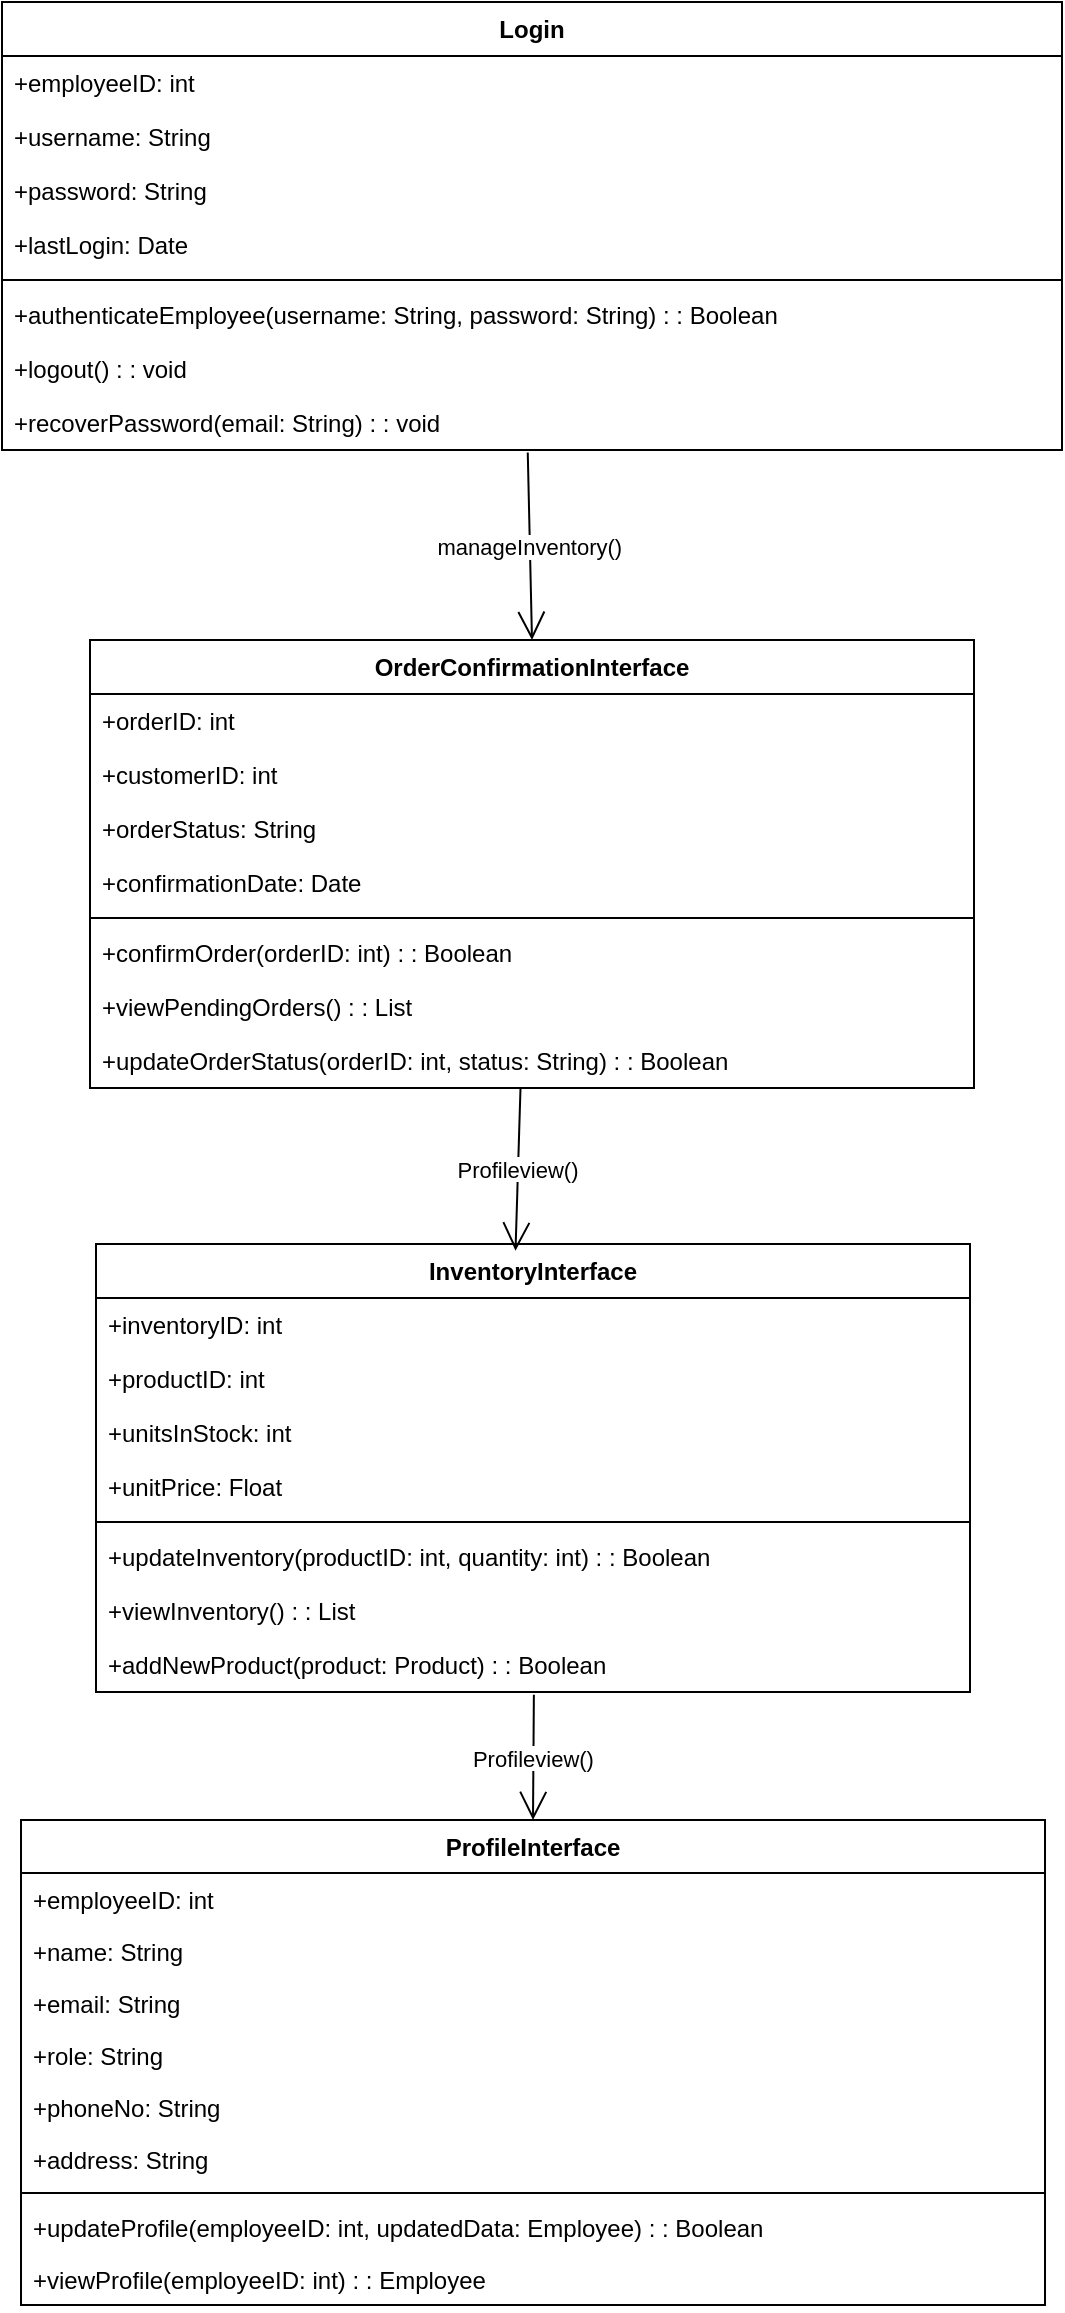 <mxfile version="24.8.4">
  <diagram name="Page-1" id="7-TlKGrceGdzdXHDfbEn">
    <mxGraphModel dx="1715" dy="768" grid="1" gridSize="10" guides="1" tooltips="1" connect="1" arrows="1" fold="1" page="1" pageScale="1" pageWidth="850" pageHeight="1100" math="0" shadow="0">
      <root>
        <mxCell id="0" />
        <mxCell id="1" parent="0" />
        <mxCell id="9MxhsOEDiIzJ2YnGOzbc-1" value="Login" style="swimlane;fontStyle=1;align=center;verticalAlign=top;childLayout=stackLayout;horizontal=1;startSize=27.025;horizontalStack=0;resizeParent=1;resizeParentMax=0;resizeLast=0;collapsible=0;marginBottom=0;" parent="1" vertex="1">
          <mxGeometry x="20" y="31" width="530" height="224.025" as="geometry" />
        </mxCell>
        <mxCell id="9MxhsOEDiIzJ2YnGOzbc-2" value="+employeeID: int" style="text;strokeColor=none;fillColor=none;align=left;verticalAlign=top;spacingLeft=4;spacingRight=4;overflow=hidden;rotatable=0;points=[[0,0.5],[1,0.5]];portConstraint=eastwest;" parent="9MxhsOEDiIzJ2YnGOzbc-1" vertex="1">
          <mxGeometry y="27.025" width="530" height="27" as="geometry" />
        </mxCell>
        <mxCell id="9MxhsOEDiIzJ2YnGOzbc-3" value="+username: String" style="text;strokeColor=none;fillColor=none;align=left;verticalAlign=top;spacingLeft=4;spacingRight=4;overflow=hidden;rotatable=0;points=[[0,0.5],[1,0.5]];portConstraint=eastwest;" parent="9MxhsOEDiIzJ2YnGOzbc-1" vertex="1">
          <mxGeometry y="54.025" width="530" height="27" as="geometry" />
        </mxCell>
        <mxCell id="9MxhsOEDiIzJ2YnGOzbc-4" value="+password: String" style="text;strokeColor=none;fillColor=none;align=left;verticalAlign=top;spacingLeft=4;spacingRight=4;overflow=hidden;rotatable=0;points=[[0,0.5],[1,0.5]];portConstraint=eastwest;" parent="9MxhsOEDiIzJ2YnGOzbc-1" vertex="1">
          <mxGeometry y="81.025" width="530" height="27" as="geometry" />
        </mxCell>
        <mxCell id="9MxhsOEDiIzJ2YnGOzbc-5" value="+lastLogin: Date" style="text;strokeColor=none;fillColor=none;align=left;verticalAlign=top;spacingLeft=4;spacingRight=4;overflow=hidden;rotatable=0;points=[[0,0.5],[1,0.5]];portConstraint=eastwest;" parent="9MxhsOEDiIzJ2YnGOzbc-1" vertex="1">
          <mxGeometry y="108.025" width="530" height="27" as="geometry" />
        </mxCell>
        <mxCell id="9MxhsOEDiIzJ2YnGOzbc-6" style="line;strokeWidth=1;fillColor=none;align=left;verticalAlign=middle;spacingTop=-1;spacingLeft=3;spacingRight=3;rotatable=0;labelPosition=right;points=[];portConstraint=eastwest;strokeColor=inherit;" parent="9MxhsOEDiIzJ2YnGOzbc-1" vertex="1">
          <mxGeometry y="135.025" width="530" height="8" as="geometry" />
        </mxCell>
        <mxCell id="9MxhsOEDiIzJ2YnGOzbc-7" value="+authenticateEmployee(username: String, password: String) : : Boolean" style="text;strokeColor=none;fillColor=none;align=left;verticalAlign=top;spacingLeft=4;spacingRight=4;overflow=hidden;rotatable=0;points=[[0,0.5],[1,0.5]];portConstraint=eastwest;" parent="9MxhsOEDiIzJ2YnGOzbc-1" vertex="1">
          <mxGeometry y="143.025" width="530" height="27" as="geometry" />
        </mxCell>
        <mxCell id="9MxhsOEDiIzJ2YnGOzbc-8" value="+logout() : : void" style="text;strokeColor=none;fillColor=none;align=left;verticalAlign=top;spacingLeft=4;spacingRight=4;overflow=hidden;rotatable=0;points=[[0,0.5],[1,0.5]];portConstraint=eastwest;" parent="9MxhsOEDiIzJ2YnGOzbc-1" vertex="1">
          <mxGeometry y="170.025" width="530" height="27" as="geometry" />
        </mxCell>
        <mxCell id="9MxhsOEDiIzJ2YnGOzbc-9" value="+recoverPassword(email: String) : : void" style="text;strokeColor=none;fillColor=none;align=left;verticalAlign=top;spacingLeft=4;spacingRight=4;overflow=hidden;rotatable=0;points=[[0,0.5],[1,0.5]];portConstraint=eastwest;" parent="9MxhsOEDiIzJ2YnGOzbc-1" vertex="1">
          <mxGeometry y="197.025" width="530" height="27" as="geometry" />
        </mxCell>
        <mxCell id="9MxhsOEDiIzJ2YnGOzbc-10" value="ProfileInterface" style="swimlane;fontStyle=1;align=center;verticalAlign=top;childLayout=stackLayout;horizontal=1;startSize=26.467;horizontalStack=0;resizeParent=1;resizeParentMax=0;resizeLast=0;collapsible=0;marginBottom=0;" parent="1" vertex="1">
          <mxGeometry x="29.5" y="940" width="512" height="242.467" as="geometry" />
        </mxCell>
        <mxCell id="9MxhsOEDiIzJ2YnGOzbc-11" value="+employeeID: int" style="text;strokeColor=none;fillColor=none;align=left;verticalAlign=top;spacingLeft=4;spacingRight=4;overflow=hidden;rotatable=0;points=[[0,0.5],[1,0.5]];portConstraint=eastwest;" parent="9MxhsOEDiIzJ2YnGOzbc-10" vertex="1">
          <mxGeometry y="26.467" width="512" height="26" as="geometry" />
        </mxCell>
        <mxCell id="9MxhsOEDiIzJ2YnGOzbc-12" value="+name: String" style="text;strokeColor=none;fillColor=none;align=left;verticalAlign=top;spacingLeft=4;spacingRight=4;overflow=hidden;rotatable=0;points=[[0,0.5],[1,0.5]];portConstraint=eastwest;" parent="9MxhsOEDiIzJ2YnGOzbc-10" vertex="1">
          <mxGeometry y="52.467" width="512" height="26" as="geometry" />
        </mxCell>
        <mxCell id="9MxhsOEDiIzJ2YnGOzbc-13" value="+email: String" style="text;strokeColor=none;fillColor=none;align=left;verticalAlign=top;spacingLeft=4;spacingRight=4;overflow=hidden;rotatable=0;points=[[0,0.5],[1,0.5]];portConstraint=eastwest;" parent="9MxhsOEDiIzJ2YnGOzbc-10" vertex="1">
          <mxGeometry y="78.467" width="512" height="26" as="geometry" />
        </mxCell>
        <mxCell id="9MxhsOEDiIzJ2YnGOzbc-14" value="+role: String" style="text;strokeColor=none;fillColor=none;align=left;verticalAlign=top;spacingLeft=4;spacingRight=4;overflow=hidden;rotatable=0;points=[[0,0.5],[1,0.5]];portConstraint=eastwest;" parent="9MxhsOEDiIzJ2YnGOzbc-10" vertex="1">
          <mxGeometry y="104.467" width="512" height="26" as="geometry" />
        </mxCell>
        <mxCell id="9MxhsOEDiIzJ2YnGOzbc-15" value="+phoneNo: String" style="text;strokeColor=none;fillColor=none;align=left;verticalAlign=top;spacingLeft=4;spacingRight=4;overflow=hidden;rotatable=0;points=[[0,0.5],[1,0.5]];portConstraint=eastwest;" parent="9MxhsOEDiIzJ2YnGOzbc-10" vertex="1">
          <mxGeometry y="130.467" width="512" height="26" as="geometry" />
        </mxCell>
        <mxCell id="9MxhsOEDiIzJ2YnGOzbc-16" value="+address: String" style="text;strokeColor=none;fillColor=none;align=left;verticalAlign=top;spacingLeft=4;spacingRight=4;overflow=hidden;rotatable=0;points=[[0,0.5],[1,0.5]];portConstraint=eastwest;" parent="9MxhsOEDiIzJ2YnGOzbc-10" vertex="1">
          <mxGeometry y="156.467" width="512" height="26" as="geometry" />
        </mxCell>
        <mxCell id="9MxhsOEDiIzJ2YnGOzbc-17" style="line;strokeWidth=1;fillColor=none;align=left;verticalAlign=middle;spacingTop=-1;spacingLeft=3;spacingRight=3;rotatable=0;labelPosition=right;points=[];portConstraint=eastwest;strokeColor=inherit;" parent="9MxhsOEDiIzJ2YnGOzbc-10" vertex="1">
          <mxGeometry y="182.467" width="512" height="8" as="geometry" />
        </mxCell>
        <mxCell id="9MxhsOEDiIzJ2YnGOzbc-18" value="+updateProfile(employeeID: int, updatedData: Employee) : : Boolean" style="text;strokeColor=none;fillColor=none;align=left;verticalAlign=top;spacingLeft=4;spacingRight=4;overflow=hidden;rotatable=0;points=[[0,0.5],[1,0.5]];portConstraint=eastwest;" parent="9MxhsOEDiIzJ2YnGOzbc-10" vertex="1">
          <mxGeometry y="190.467" width="512" height="26" as="geometry" />
        </mxCell>
        <mxCell id="9MxhsOEDiIzJ2YnGOzbc-19" value="+viewProfile(employeeID: int) : : Employee" style="text;strokeColor=none;fillColor=none;align=left;verticalAlign=top;spacingLeft=4;spacingRight=4;overflow=hidden;rotatable=0;points=[[0,0.5],[1,0.5]];portConstraint=eastwest;" parent="9MxhsOEDiIzJ2YnGOzbc-10" vertex="1">
          <mxGeometry y="216.467" width="512" height="26" as="geometry" />
        </mxCell>
        <mxCell id="9MxhsOEDiIzJ2YnGOzbc-20" value="InventoryInterface" style="swimlane;fontStyle=1;align=center;verticalAlign=top;childLayout=stackLayout;horizontal=1;startSize=27.025;horizontalStack=0;resizeParent=1;resizeParentMax=0;resizeLast=0;collapsible=0;marginBottom=0;" parent="1" vertex="1">
          <mxGeometry x="67" y="652" width="437" height="224.025" as="geometry" />
        </mxCell>
        <mxCell id="9MxhsOEDiIzJ2YnGOzbc-21" value="+inventoryID: int" style="text;strokeColor=none;fillColor=none;align=left;verticalAlign=top;spacingLeft=4;spacingRight=4;overflow=hidden;rotatable=0;points=[[0,0.5],[1,0.5]];portConstraint=eastwest;" parent="9MxhsOEDiIzJ2YnGOzbc-20" vertex="1">
          <mxGeometry y="27.025" width="437" height="27" as="geometry" />
        </mxCell>
        <mxCell id="9MxhsOEDiIzJ2YnGOzbc-22" value="+productID: int" style="text;strokeColor=none;fillColor=none;align=left;verticalAlign=top;spacingLeft=4;spacingRight=4;overflow=hidden;rotatable=0;points=[[0,0.5],[1,0.5]];portConstraint=eastwest;" parent="9MxhsOEDiIzJ2YnGOzbc-20" vertex="1">
          <mxGeometry y="54.025" width="437" height="27" as="geometry" />
        </mxCell>
        <mxCell id="9MxhsOEDiIzJ2YnGOzbc-23" value="+unitsInStock: int" style="text;strokeColor=none;fillColor=none;align=left;verticalAlign=top;spacingLeft=4;spacingRight=4;overflow=hidden;rotatable=0;points=[[0,0.5],[1,0.5]];portConstraint=eastwest;" parent="9MxhsOEDiIzJ2YnGOzbc-20" vertex="1">
          <mxGeometry y="81.025" width="437" height="27" as="geometry" />
        </mxCell>
        <mxCell id="9MxhsOEDiIzJ2YnGOzbc-24" value="+unitPrice: Float" style="text;strokeColor=none;fillColor=none;align=left;verticalAlign=top;spacingLeft=4;spacingRight=4;overflow=hidden;rotatable=0;points=[[0,0.5],[1,0.5]];portConstraint=eastwest;" parent="9MxhsOEDiIzJ2YnGOzbc-20" vertex="1">
          <mxGeometry y="108.025" width="437" height="27" as="geometry" />
        </mxCell>
        <mxCell id="9MxhsOEDiIzJ2YnGOzbc-25" style="line;strokeWidth=1;fillColor=none;align=left;verticalAlign=middle;spacingTop=-1;spacingLeft=3;spacingRight=3;rotatable=0;labelPosition=right;points=[];portConstraint=eastwest;strokeColor=inherit;" parent="9MxhsOEDiIzJ2YnGOzbc-20" vertex="1">
          <mxGeometry y="135.025" width="437" height="8" as="geometry" />
        </mxCell>
        <mxCell id="9MxhsOEDiIzJ2YnGOzbc-26" value="+updateInventory(productID: int, quantity: int) : : Boolean" style="text;strokeColor=none;fillColor=none;align=left;verticalAlign=top;spacingLeft=4;spacingRight=4;overflow=hidden;rotatable=0;points=[[0,0.5],[1,0.5]];portConstraint=eastwest;" parent="9MxhsOEDiIzJ2YnGOzbc-20" vertex="1">
          <mxGeometry y="143.025" width="437" height="27" as="geometry" />
        </mxCell>
        <mxCell id="9MxhsOEDiIzJ2YnGOzbc-27" value="+viewInventory() : : List" style="text;strokeColor=none;fillColor=none;align=left;verticalAlign=top;spacingLeft=4;spacingRight=4;overflow=hidden;rotatable=0;points=[[0,0.5],[1,0.5]];portConstraint=eastwest;" parent="9MxhsOEDiIzJ2YnGOzbc-20" vertex="1">
          <mxGeometry y="170.025" width="437" height="27" as="geometry" />
        </mxCell>
        <mxCell id="9MxhsOEDiIzJ2YnGOzbc-28" value="+addNewProduct(product: Product) : : Boolean" style="text;strokeColor=none;fillColor=none;align=left;verticalAlign=top;spacingLeft=4;spacingRight=4;overflow=hidden;rotatable=0;points=[[0,0.5],[1,0.5]];portConstraint=eastwest;" parent="9MxhsOEDiIzJ2YnGOzbc-20" vertex="1">
          <mxGeometry y="197.025" width="437" height="27" as="geometry" />
        </mxCell>
        <mxCell id="9MxhsOEDiIzJ2YnGOzbc-29" value="OrderConfirmationInterface" style="swimlane;fontStyle=1;align=center;verticalAlign=top;childLayout=stackLayout;horizontal=1;startSize=27.025;horizontalStack=0;resizeParent=1;resizeParentMax=0;resizeLast=0;collapsible=0;marginBottom=0;" parent="1" vertex="1">
          <mxGeometry x="64" y="350" width="442" height="224.025" as="geometry" />
        </mxCell>
        <mxCell id="9MxhsOEDiIzJ2YnGOzbc-30" value="+orderID: int" style="text;strokeColor=none;fillColor=none;align=left;verticalAlign=top;spacingLeft=4;spacingRight=4;overflow=hidden;rotatable=0;points=[[0,0.5],[1,0.5]];portConstraint=eastwest;" parent="9MxhsOEDiIzJ2YnGOzbc-29" vertex="1">
          <mxGeometry y="27.025" width="442" height="27" as="geometry" />
        </mxCell>
        <mxCell id="9MxhsOEDiIzJ2YnGOzbc-31" value="+customerID: int" style="text;strokeColor=none;fillColor=none;align=left;verticalAlign=top;spacingLeft=4;spacingRight=4;overflow=hidden;rotatable=0;points=[[0,0.5],[1,0.5]];portConstraint=eastwest;" parent="9MxhsOEDiIzJ2YnGOzbc-29" vertex="1">
          <mxGeometry y="54.025" width="442" height="27" as="geometry" />
        </mxCell>
        <mxCell id="9MxhsOEDiIzJ2YnGOzbc-32" value="+orderStatus: String" style="text;strokeColor=none;fillColor=none;align=left;verticalAlign=top;spacingLeft=4;spacingRight=4;overflow=hidden;rotatable=0;points=[[0,0.5],[1,0.5]];portConstraint=eastwest;" parent="9MxhsOEDiIzJ2YnGOzbc-29" vertex="1">
          <mxGeometry y="81.025" width="442" height="27" as="geometry" />
        </mxCell>
        <mxCell id="9MxhsOEDiIzJ2YnGOzbc-33" value="+confirmationDate: Date" style="text;strokeColor=none;fillColor=none;align=left;verticalAlign=top;spacingLeft=4;spacingRight=4;overflow=hidden;rotatable=0;points=[[0,0.5],[1,0.5]];portConstraint=eastwest;" parent="9MxhsOEDiIzJ2YnGOzbc-29" vertex="1">
          <mxGeometry y="108.025" width="442" height="27" as="geometry" />
        </mxCell>
        <mxCell id="9MxhsOEDiIzJ2YnGOzbc-34" style="line;strokeWidth=1;fillColor=none;align=left;verticalAlign=middle;spacingTop=-1;spacingLeft=3;spacingRight=3;rotatable=0;labelPosition=right;points=[];portConstraint=eastwest;strokeColor=inherit;" parent="9MxhsOEDiIzJ2YnGOzbc-29" vertex="1">
          <mxGeometry y="135.025" width="442" height="8" as="geometry" />
        </mxCell>
        <mxCell id="9MxhsOEDiIzJ2YnGOzbc-35" value="+confirmOrder(orderID: int) : : Boolean" style="text;strokeColor=none;fillColor=none;align=left;verticalAlign=top;spacingLeft=4;spacingRight=4;overflow=hidden;rotatable=0;points=[[0,0.5],[1,0.5]];portConstraint=eastwest;" parent="9MxhsOEDiIzJ2YnGOzbc-29" vertex="1">
          <mxGeometry y="143.025" width="442" height="27" as="geometry" />
        </mxCell>
        <mxCell id="9MxhsOEDiIzJ2YnGOzbc-36" value="+viewPendingOrders() : : List" style="text;strokeColor=none;fillColor=none;align=left;verticalAlign=top;spacingLeft=4;spacingRight=4;overflow=hidden;rotatable=0;points=[[0,0.5],[1,0.5]];portConstraint=eastwest;" parent="9MxhsOEDiIzJ2YnGOzbc-29" vertex="1">
          <mxGeometry y="170.025" width="442" height="27" as="geometry" />
        </mxCell>
        <mxCell id="9MxhsOEDiIzJ2YnGOzbc-37" value="+updateOrderStatus(orderID: int, status: String) : : Boolean" style="text;strokeColor=none;fillColor=none;align=left;verticalAlign=top;spacingLeft=4;spacingRight=4;overflow=hidden;rotatable=0;points=[[0,0.5],[1,0.5]];portConstraint=eastwest;" parent="9MxhsOEDiIzJ2YnGOzbc-29" vertex="1">
          <mxGeometry y="197.025" width="442" height="27" as="geometry" />
        </mxCell>
        <mxCell id="9MxhsOEDiIzJ2YnGOzbc-48" value="Profileview()" style="curved=1;startArrow=none;endArrow=open;endSize=12;entryX=0.5;entryY=0;rounded=0;exitX=0.501;exitY=1.048;exitDx=0;exitDy=0;exitPerimeter=0;" parent="1" source="9MxhsOEDiIzJ2YnGOzbc-28" target="9MxhsOEDiIzJ2YnGOzbc-10" edge="1">
          <mxGeometry relative="1" as="geometry">
            <Array as="points" />
            <mxPoint x="410" y="900" as="sourcePoint" />
          </mxGeometry>
        </mxCell>
        <mxCell id="9MxhsOEDiIzJ2YnGOzbc-50" value="manageInventory()" style="curved=1;startArrow=none;endArrow=open;endSize=12;exitX=0.496;exitY=1.045;entryX=0.5;entryY=0;rounded=0;exitDx=0;exitDy=0;exitPerimeter=0;" parent="1" source="9MxhsOEDiIzJ2YnGOzbc-9" target="9MxhsOEDiIzJ2YnGOzbc-29" edge="1">
          <mxGeometry relative="1" as="geometry">
            <Array as="points" />
          </mxGeometry>
        </mxCell>
        <mxCell id="9MxhsOEDiIzJ2YnGOzbc-51" value="Profileview()" style="curved=1;startArrow=none;endArrow=open;endSize=12;rounded=0;exitX=0.487;exitY=0.997;exitDx=0;exitDy=0;exitPerimeter=0;entryX=0.48;entryY=0.015;entryDx=0;entryDy=0;entryPerimeter=0;" parent="1" source="9MxhsOEDiIzJ2YnGOzbc-37" target="9MxhsOEDiIzJ2YnGOzbc-20" edge="1">
          <mxGeometry relative="1" as="geometry">
            <Array as="points" />
            <mxPoint x="280" y="589" as="sourcePoint" />
            <mxPoint x="280" y="650" as="targetPoint" />
          </mxGeometry>
        </mxCell>
      </root>
    </mxGraphModel>
  </diagram>
</mxfile>
